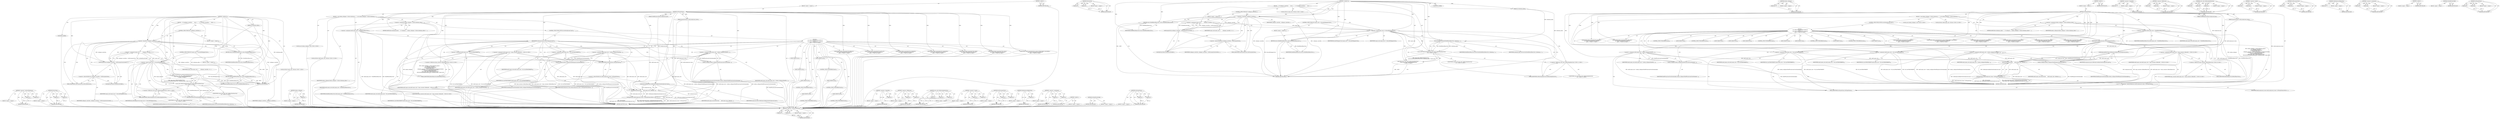 digraph "SetTargetValues" {
vulnerable_146 [label=<(METHOD,&lt;operator&gt;.indirectFieldAccess)>];
vulnerable_147 [label=<(PARAM,p1)>];
vulnerable_148 [label=<(PARAM,p2)>];
vulnerable_149 [label=<(BLOCK,&lt;empty&gt;,&lt;empty&gt;)>];
vulnerable_150 [label=<(METHOD_RETURN,ANY)>];
vulnerable_170 [label=<(METHOD,SkColorSetA)>];
vulnerable_171 [label=<(PARAM,p1)>];
vulnerable_172 [label=<(PARAM,p2)>];
vulnerable_173 [label=<(BLOCK,&lt;empty&gt;,&lt;empty&gt;)>];
vulnerable_174 [label=<(METHOD_RETURN,ANY)>];
vulnerable_3 [label=<(METHOD,&lt;lambda&gt;0)<SUB>4</SUB>>];
vulnerable_4 [label=<(PARAM,int darkening_alpha)<SUB>4</SUB>>];
vulnerable_5 [label=<(BLOCK,{
    if (!wallpaper_controller_)
      return ...,{
    if (!wallpaper_controller_)
      return ...)<SUB>4</SUB>>];
vulnerable_6 [label=<(CONTROL_STRUCTURE,IF,if (!wallpaper_controller_))<SUB>5</SUB>>];
vulnerable_7 [label=<(&lt;operator&gt;.logicalNot,!wallpaper_controller_)<SUB>5</SUB>>];
vulnerable_8 [label=<(IDENTIFIER,wallpaper_controller_,!wallpaper_controller_)<SUB>5</SUB>>];
vulnerable_9 [label=<(BLOCK,&lt;empty&gt;,&lt;empty&gt;)<SUB>6</SUB>>];
vulnerable_10 [label=<(RETURN,return kShelfDefaultBaseColor;,return kShelfDefaultBaseColor;)<SUB>6</SUB>>];
vulnerable_11 [label=<(IDENTIFIER,kShelfDefaultBaseColor,return kShelfDefaultBaseColor;)<SUB>6</SUB>>];
vulnerable_12 [label="<(LOCAL,SkColor target_color: SkColor)<SUB>7</SUB>>"];
vulnerable_13 [label=<(&lt;operator&gt;.assignment,target_color =
        wallpaper_controller_-&gt;G...)<SUB>7</SUB>>];
vulnerable_14 [label=<(IDENTIFIER,target_color,target_color =
        wallpaper_controller_-&gt;G...)<SUB>7</SUB>>];
vulnerable_15 [label=<(GetProminentColor,wallpaper_controller_-&gt;GetProminentColor(GetShe...)<SUB>8</SUB>>];
vulnerable_16 [label=<(&lt;operator&gt;.indirectFieldAccess,wallpaper_controller_-&gt;GetProminentColor)<SUB>8</SUB>>];
vulnerable_17 [label=<(IDENTIFIER,wallpaper_controller_,wallpaper_controller_-&gt;GetProminentColor(GetShe...)<SUB>8</SUB>>];
vulnerable_18 [label=<(FIELD_IDENTIFIER,GetProminentColor,GetProminentColor)<SUB>8</SUB>>];
vulnerable_19 [label=<(GetShelfColorProfile,GetShelfColorProfile())<SUB>8</SUB>>];
vulnerable_20 [label=<(CONTROL_STRUCTURE,IF,if (target_color == kInvalidWallpaperColor))<SUB>9</SUB>>];
vulnerable_21 [label=<(&lt;operator&gt;.equals,target_color == kInvalidWallpaperColor)<SUB>9</SUB>>];
vulnerable_22 [label=<(IDENTIFIER,target_color,target_color == kInvalidWallpaperColor)<SUB>9</SUB>>];
vulnerable_23 [label=<(IDENTIFIER,kInvalidWallpaperColor,target_color == kInvalidWallpaperColor)<SUB>9</SUB>>];
vulnerable_24 [label=<(BLOCK,&lt;empty&gt;,&lt;empty&gt;)<SUB>10</SUB>>];
vulnerable_25 [label=<(RETURN,return kShelfDefaultBaseColor;,return kShelfDefaultBaseColor;)<SUB>10</SUB>>];
vulnerable_26 [label=<(IDENTIFIER,kShelfDefaultBaseColor,return kShelfDefaultBaseColor;)<SUB>10</SUB>>];
vulnerable_27 [label="<(RETURN,return color_utils::GetResultingPaintColor(
   ...,return color_utils::GetResultingPaintColor(
   ...)<SUB>11</SUB>>"];
vulnerable_28 [label="<(color_utils.GetResultingPaintColor,color_utils::GetResultingPaintColor(
        Sk...)<SUB>11</SUB>>"];
vulnerable_29 [label="<(&lt;operator&gt;.fieldAccess,color_utils::GetResultingPaintColor)<SUB>11</SUB>>"];
vulnerable_30 [label="<(IDENTIFIER,color_utils,color_utils::GetResultingPaintColor(
        Sk...)<SUB>11</SUB>>"];
vulnerable_31 [label=<(FIELD_IDENTIFIER,GetResultingPaintColor,GetResultingPaintColor)<SUB>11</SUB>>];
vulnerable_32 [label=<(SkColorSetA,SkColorSetA(kShelfDefaultBaseColor, darkening_a...)<SUB>12</SUB>>];
vulnerable_33 [label=<(IDENTIFIER,kShelfDefaultBaseColor,SkColorSetA(kShelfDefaultBaseColor, darkening_a...)<SUB>12</SUB>>];
vulnerable_34 [label=<(IDENTIFIER,darkening_alpha,SkColorSetA(kShelfDefaultBaseColor, darkening_a...)<SUB>12</SUB>>];
vulnerable_35 [label="<(IDENTIFIER,target_color,color_utils::GetResultingPaintColor(
        Sk...)<SUB>12</SUB>>"];
vulnerable_36 [label=<(MODIFIER,LAMBDA)>];
vulnerable_37 [label=<(METHOD_RETURN,ANY)<SUB>4</SUB>>];
vulnerable_175 [label=<(METHOD,darken_wallpaper)>];
vulnerable_176 [label=<(PARAM,p1)>];
vulnerable_177 [label=<(BLOCK,&lt;empty&gt;,&lt;empty&gt;)>];
vulnerable_178 [label=<(METHOD_RETURN,ANY)>];
vulnerable_42 [label=<(METHOD,&lt;global&gt;)<SUB>1</SUB>>];
vulnerable_43 [label=<(BLOCK,&lt;empty&gt;,&lt;empty&gt;)<SUB>1</SUB>>];
vulnerable_44 [label=<(METHOD,GetTargetValues)<SUB>1</SUB>>];
vulnerable_45 [label=<(PARAM,ShelfBackgroundType background_type)<SUB>2</SUB>>];
vulnerable_46 [label=<(PARAM,AnimationValues* shelf_background_values)<SUB>3</SUB>>];
vulnerable_47 [label=<(BLOCK,{
  auto darken_wallpaper = [&amp;](int darkening_a...,{
  auto darken_wallpaper = [&amp;](int darkening_a...)<SUB>3</SUB>>];
vulnerable_48 [label="<(LOCAL,auto darken_wallpaper: auto)<SUB>4</SUB>>"];
vulnerable_49 [label=<(&lt;operator&gt;.assignment,darken_wallpaper = [&amp;](int darkening_alpha) {
 ...)<SUB>4</SUB>>];
vulnerable_50 [label=<(IDENTIFIER,darken_wallpaper,darken_wallpaper = [&amp;](int darkening_alpha) {
 ...)<SUB>4</SUB>>];
vulnerable_51 [label=<(METHOD_REF,[&amp;](int darkening_alpha) {
    if (!wallpaper_c...,darken_wallpaper = [&amp;](int darkening_alpha) {
 ...)<SUB>4</SUB>>];
vulnerable_52 [label="<(LOCAL,SkColor shelf_target_color: SkColor)<SUB>15</SUB>>"];
vulnerable_53 [label=<(&lt;operator&gt;.assignment,shelf_target_color = kShelfDefaultBaseColor)<SUB>15</SUB>>];
vulnerable_54 [label=<(IDENTIFIER,shelf_target_color,shelf_target_color = kShelfDefaultBaseColor)<SUB>15</SUB>>];
vulnerable_55 [label=<(IDENTIFIER,kShelfDefaultBaseColor,shelf_target_color = kShelfDefaultBaseColor)<SUB>15</SUB>>];
vulnerable_56 [label=<(CONTROL_STRUCTURE,SWITCH,switch(background_type))<SUB>16</SUB>>];
vulnerable_57 [label=<(IDENTIFIER,background_type,switch(background_type))<SUB>16</SUB>>];
vulnerable_58 [label="<(BLOCK,{
    case SHELF_BACKGROUND_DEFAULT:
    case S...,{
    case SHELF_BACKGROUND_DEFAULT:
    case S...)<SUB>16</SUB>>"];
vulnerable_59 [label=<(JUMP_TARGET,case)<SUB>17</SUB>>];
vulnerable_60 [label="<(IDENTIFIER,SHELF_BACKGROUND_DEFAULT,{
    case SHELF_BACKGROUND_DEFAULT:
    case S...)<SUB>17</SUB>>"];
vulnerable_61 [label=<(JUMP_TARGET,case)<SUB>18</SUB>>];
vulnerable_62 [label="<(IDENTIFIER,SHELF_BACKGROUND_APP_LIST,{
    case SHELF_BACKGROUND_DEFAULT:
    case S...)<SUB>18</SUB>>"];
vulnerable_63 [label=<(JUMP_TARGET,case)<SUB>19</SUB>>];
vulnerable_64 [label="<(IDENTIFIER,SHELF_BACKGROUND_OVERVIEW,{
    case SHELF_BACKGROUND_DEFAULT:
    case S...)<SUB>19</SUB>>"];
vulnerable_65 [label=<(&lt;operator&gt;.assignment,shelf_target_color = darken_wallpaper(kShelfTra...)<SUB>20</SUB>>];
vulnerable_66 [label=<(IDENTIFIER,shelf_target_color,shelf_target_color = darken_wallpaper(kShelfTra...)<SUB>20</SUB>>];
vulnerable_67 [label=<(darken_wallpaper,darken_wallpaper(kShelfTranslucentColorDarkenAl...)<SUB>20</SUB>>];
vulnerable_68 [label=<(IDENTIFIER,kShelfTranslucentColorDarkenAlpha,darken_wallpaper(kShelfTranslucentColorDarkenAl...)<SUB>20</SUB>>];
vulnerable_69 [label=<(CONTROL_STRUCTURE,BREAK,break;)<SUB>21</SUB>>];
vulnerable_70 [label=<(JUMP_TARGET,case)<SUB>22</SUB>>];
vulnerable_71 [label="<(IDENTIFIER,SHELF_BACKGROUND_MAXIMIZED,{
    case SHELF_BACKGROUND_DEFAULT:
    case S...)<SUB>22</SUB>>"];
vulnerable_72 [label=<(JUMP_TARGET,case)<SUB>23</SUB>>];
vulnerable_73 [label="<(IDENTIFIER,SHELF_BACKGROUND_SPLIT_VIEW,{
    case SHELF_BACKGROUND_DEFAULT:
    case S...)<SUB>23</SUB>>"];
vulnerable_74 [label=<(&lt;operator&gt;.assignment,shelf_target_color = darken_wallpaper(kShelfOpa...)<SUB>24</SUB>>];
vulnerable_75 [label=<(IDENTIFIER,shelf_target_color,shelf_target_color = darken_wallpaper(kShelfOpa...)<SUB>24</SUB>>];
vulnerable_76 [label=<(darken_wallpaper,darken_wallpaper(kShelfOpaqueColorDarkenAlpha))<SUB>24</SUB>>];
vulnerable_77 [label=<(IDENTIFIER,kShelfOpaqueColorDarkenAlpha,darken_wallpaper(kShelfOpaqueColorDarkenAlpha))<SUB>24</SUB>>];
vulnerable_78 [label=<(CONTROL_STRUCTURE,BREAK,break;)<SUB>25</SUB>>];
vulnerable_79 [label=<(JUMP_TARGET,case)<SUB>26</SUB>>];
vulnerable_80 [label="<(IDENTIFIER,SHELF_BACKGROUND_OOBE,{
    case SHELF_BACKGROUND_DEFAULT:
    case S...)<SUB>26</SUB>>"];
vulnerable_81 [label=<(&lt;operator&gt;.assignment,shelf_target_color = SK_ColorTRANSPARENT)<SUB>27</SUB>>];
vulnerable_82 [label=<(IDENTIFIER,shelf_target_color,shelf_target_color = SK_ColorTRANSPARENT)<SUB>27</SUB>>];
vulnerable_83 [label=<(IDENTIFIER,SK_ColorTRANSPARENT,shelf_target_color = SK_ColorTRANSPARENT)<SUB>27</SUB>>];
vulnerable_84 [label=<(CONTROL_STRUCTURE,BREAK,break;)<SUB>28</SUB>>];
vulnerable_85 [label=<(JUMP_TARGET,case)<SUB>29</SUB>>];
vulnerable_86 [label="<(IDENTIFIER,SHELF_BACKGROUND_LOGIN,{
    case SHELF_BACKGROUND_DEFAULT:
    case S...)<SUB>29</SUB>>"];
vulnerable_87 [label=<(&lt;operator&gt;.assignment,shelf_target_color = SK_ColorTRANSPARENT)<SUB>30</SUB>>];
vulnerable_88 [label=<(IDENTIFIER,shelf_target_color,shelf_target_color = SK_ColorTRANSPARENT)<SUB>30</SUB>>];
vulnerable_89 [label=<(IDENTIFIER,SK_ColorTRANSPARENT,shelf_target_color = SK_ColorTRANSPARENT)<SUB>30</SUB>>];
vulnerable_90 [label=<(CONTROL_STRUCTURE,BREAK,break;)<SUB>31</SUB>>];
vulnerable_91 [label=<(JUMP_TARGET,case)<SUB>32</SUB>>];
vulnerable_92 [label="<(IDENTIFIER,SHELF_BACKGROUND_LOGIN_NONBLURRED_WALLPAPER,{
    case SHELF_BACKGROUND_DEFAULT:
    case S...)<SUB>32</SUB>>"];
vulnerable_93 [label="<(&lt;operator&gt;.assignment,shelf_target_color = login_constants::kDefaultB...)<SUB>33</SUB>>"];
vulnerable_94 [label="<(IDENTIFIER,shelf_target_color,shelf_target_color = login_constants::kDefaultB...)<SUB>33</SUB>>"];
vulnerable_95 [label="<(&lt;operator&gt;.fieldAccess,login_constants::kDefaultBaseColor)<SUB>33</SUB>>"];
vulnerable_96 [label="<(IDENTIFIER,login_constants,shelf_target_color = login_constants::kDefaultB...)<SUB>33</SUB>>"];
vulnerable_97 [label=<(FIELD_IDENTIFIER,kDefaultBaseColor,kDefaultBaseColor)<SUB>33</SUB>>];
vulnerable_98 [label=<(CONTROL_STRUCTURE,BREAK,break;)<SUB>34</SUB>>];
vulnerable_99 [label=<(SetTargetValues,shelf_background_values-&gt;SetTargetValues(SkColo...)<SUB>37</SUB>>];
vulnerable_100 [label=<(&lt;operator&gt;.indirectFieldAccess,shelf_background_values-&gt;SetTargetValues)<SUB>37</SUB>>];
vulnerable_101 [label=<(IDENTIFIER,shelf_background_values,shelf_background_values-&gt;SetTargetValues(SkColo...)<SUB>37</SUB>>];
vulnerable_102 [label=<(FIELD_IDENTIFIER,SetTargetValues,SetTargetValues)<SUB>37</SUB>>];
vulnerable_103 [label=<(SkColorSetA,SkColorSetA(
      shelf_target_color, GetBackg...)<SUB>37</SUB>>];
vulnerable_104 [label=<(IDENTIFIER,shelf_target_color,SkColorSetA(
      shelf_target_color, GetBackg...)<SUB>38</SUB>>];
vulnerable_105 [label=<(GetBackgroundAlphaValue,GetBackgroundAlphaValue(background_type))<SUB>38</SUB>>];
vulnerable_106 [label=<(IDENTIFIER,background_type,GetBackgroundAlphaValue(background_type))<SUB>38</SUB>>];
vulnerable_107 [label=<(METHOD_RETURN,void)<SUB>1</SUB>>];
vulnerable_109 [label=<(METHOD_RETURN,ANY)<SUB>1</SUB>>];
vulnerable_132 [label=<(METHOD,&lt;operator&gt;.logicalNot)>];
vulnerable_133 [label=<(PARAM,p1)>];
vulnerable_134 [label=<(BLOCK,&lt;empty&gt;,&lt;empty&gt;)>];
vulnerable_135 [label=<(METHOD_RETURN,ANY)>];
vulnerable_165 [label=<(METHOD,&lt;operator&gt;.fieldAccess)>];
vulnerable_166 [label=<(PARAM,p1)>];
vulnerable_167 [label=<(PARAM,p2)>];
vulnerable_168 [label=<(BLOCK,&lt;empty&gt;,&lt;empty&gt;)>];
vulnerable_169 [label=<(METHOD_RETURN,ANY)>];
vulnerable_159 [label=<(METHOD,color_utils.GetResultingPaintColor)>];
vulnerable_160 [label=<(PARAM,p1)>];
vulnerable_161 [label=<(PARAM,p2)>];
vulnerable_162 [label=<(PARAM,p3)>];
vulnerable_163 [label=<(BLOCK,&lt;empty&gt;,&lt;empty&gt;)>];
vulnerable_164 [label=<(METHOD_RETURN,ANY)>];
vulnerable_154 [label=<(METHOD,&lt;operator&gt;.equals)>];
vulnerable_155 [label=<(PARAM,p1)>];
vulnerable_156 [label=<(PARAM,p2)>];
vulnerable_157 [label=<(BLOCK,&lt;empty&gt;,&lt;empty&gt;)>];
vulnerable_158 [label=<(METHOD_RETURN,ANY)>];
vulnerable_141 [label=<(METHOD,GetProminentColor)>];
vulnerable_142 [label=<(PARAM,p1)>];
vulnerable_143 [label=<(PARAM,p2)>];
vulnerable_144 [label=<(BLOCK,&lt;empty&gt;,&lt;empty&gt;)>];
vulnerable_145 [label=<(METHOD_RETURN,ANY)>];
vulnerable_184 [label=<(METHOD,GetBackgroundAlphaValue)>];
vulnerable_185 [label=<(PARAM,p1)>];
vulnerable_186 [label=<(BLOCK,&lt;empty&gt;,&lt;empty&gt;)>];
vulnerable_187 [label=<(METHOD_RETURN,ANY)>];
vulnerable_136 [label=<(METHOD,&lt;operator&gt;.assignment)>];
vulnerable_137 [label=<(PARAM,p1)>];
vulnerable_138 [label=<(PARAM,p2)>];
vulnerable_139 [label=<(BLOCK,&lt;empty&gt;,&lt;empty&gt;)>];
vulnerable_140 [label=<(METHOD_RETURN,ANY)>];
vulnerable_126 [label=<(METHOD,&lt;global&gt;)<SUB>1</SUB>>];
vulnerable_127 [label=<(BLOCK,&lt;empty&gt;,&lt;empty&gt;)>];
vulnerable_128 [label=<(METHOD_RETURN,ANY)>];
vulnerable_151 [label=<(METHOD,GetShelfColorProfile)>];
vulnerable_152 [label=<(BLOCK,&lt;empty&gt;,&lt;empty&gt;)>];
vulnerable_153 [label=<(METHOD_RETURN,ANY)>];
vulnerable_179 [label=<(METHOD,SetTargetValues)>];
vulnerable_180 [label=<(PARAM,p1)>];
vulnerable_181 [label=<(PARAM,p2)>];
vulnerable_182 [label=<(BLOCK,&lt;empty&gt;,&lt;empty&gt;)>];
vulnerable_183 [label=<(METHOD_RETURN,ANY)>];
fixed_144 [label=<(METHOD,&lt;operator&gt;.indirectFieldAccess)>];
fixed_145 [label=<(PARAM,p1)>];
fixed_146 [label=<(PARAM,p2)>];
fixed_147 [label=<(BLOCK,&lt;empty&gt;,&lt;empty&gt;)>];
fixed_148 [label=<(METHOD_RETURN,ANY)>];
fixed_168 [label=<(METHOD,SkColorSetA)>];
fixed_169 [label=<(PARAM,p1)>];
fixed_170 [label=<(PARAM,p2)>];
fixed_171 [label=<(BLOCK,&lt;empty&gt;,&lt;empty&gt;)>];
fixed_172 [label=<(METHOD_RETURN,ANY)>];
fixed_3 [label=<(METHOD,&lt;lambda&gt;0)<SUB>4</SUB>>];
fixed_4 [label=<(PARAM,int darkening_alpha)<SUB>4</SUB>>];
fixed_5 [label=<(BLOCK,{
    if (!wallpaper_controller_)
      return ...,{
    if (!wallpaper_controller_)
      return ...)<SUB>4</SUB>>];
fixed_6 [label=<(CONTROL_STRUCTURE,IF,if (!wallpaper_controller_))<SUB>5</SUB>>];
fixed_7 [label=<(&lt;operator&gt;.logicalNot,!wallpaper_controller_)<SUB>5</SUB>>];
fixed_8 [label=<(IDENTIFIER,wallpaper_controller_,!wallpaper_controller_)<SUB>5</SUB>>];
fixed_9 [label=<(BLOCK,&lt;empty&gt;,&lt;empty&gt;)<SUB>6</SUB>>];
fixed_10 [label=<(RETURN,return kShelfDefaultBaseColor;,return kShelfDefaultBaseColor;)<SUB>6</SUB>>];
fixed_11 [label=<(IDENTIFIER,kShelfDefaultBaseColor,return kShelfDefaultBaseColor;)<SUB>6</SUB>>];
fixed_12 [label="<(LOCAL,SkColor target_color: SkColor)<SUB>7</SUB>>"];
fixed_13 [label=<(&lt;operator&gt;.assignment,target_color =
        wallpaper_controller_-&gt;G...)<SUB>7</SUB>>];
fixed_14 [label=<(IDENTIFIER,target_color,target_color =
        wallpaper_controller_-&gt;G...)<SUB>7</SUB>>];
fixed_15 [label=<(GetProminentColor,wallpaper_controller_-&gt;GetProminentColor(GetShe...)<SUB>8</SUB>>];
fixed_16 [label=<(&lt;operator&gt;.indirectFieldAccess,wallpaper_controller_-&gt;GetProminentColor)<SUB>8</SUB>>];
fixed_17 [label=<(IDENTIFIER,wallpaper_controller_,wallpaper_controller_-&gt;GetProminentColor(GetShe...)<SUB>8</SUB>>];
fixed_18 [label=<(FIELD_IDENTIFIER,GetProminentColor,GetProminentColor)<SUB>8</SUB>>];
fixed_19 [label=<(GetShelfColorProfile,GetShelfColorProfile())<SUB>8</SUB>>];
fixed_20 [label=<(CONTROL_STRUCTURE,IF,if (target_color == kInvalidWallpaperColor))<SUB>9</SUB>>];
fixed_21 [label=<(&lt;operator&gt;.equals,target_color == kInvalidWallpaperColor)<SUB>9</SUB>>];
fixed_22 [label=<(IDENTIFIER,target_color,target_color == kInvalidWallpaperColor)<SUB>9</SUB>>];
fixed_23 [label=<(IDENTIFIER,kInvalidWallpaperColor,target_color == kInvalidWallpaperColor)<SUB>9</SUB>>];
fixed_24 [label=<(BLOCK,&lt;empty&gt;,&lt;empty&gt;)<SUB>10</SUB>>];
fixed_25 [label=<(RETURN,return kShelfDefaultBaseColor;,return kShelfDefaultBaseColor;)<SUB>10</SUB>>];
fixed_26 [label=<(IDENTIFIER,kShelfDefaultBaseColor,return kShelfDefaultBaseColor;)<SUB>10</SUB>>];
fixed_27 [label="<(RETURN,return color_utils::GetResultingPaintColor(
   ...,return color_utils::GetResultingPaintColor(
   ...)<SUB>11</SUB>>"];
fixed_28 [label="<(color_utils.GetResultingPaintColor,color_utils::GetResultingPaintColor(
        Sk...)<SUB>11</SUB>>"];
fixed_29 [label="<(&lt;operator&gt;.fieldAccess,color_utils::GetResultingPaintColor)<SUB>11</SUB>>"];
fixed_30 [label="<(IDENTIFIER,color_utils,color_utils::GetResultingPaintColor(
        Sk...)<SUB>11</SUB>>"];
fixed_31 [label=<(FIELD_IDENTIFIER,GetResultingPaintColor,GetResultingPaintColor)<SUB>11</SUB>>];
fixed_32 [label=<(SkColorSetA,SkColorSetA(kShelfDefaultBaseColor, darkening_a...)<SUB>12</SUB>>];
fixed_33 [label=<(IDENTIFIER,kShelfDefaultBaseColor,SkColorSetA(kShelfDefaultBaseColor, darkening_a...)<SUB>12</SUB>>];
fixed_34 [label=<(IDENTIFIER,darkening_alpha,SkColorSetA(kShelfDefaultBaseColor, darkening_a...)<SUB>12</SUB>>];
fixed_35 [label="<(IDENTIFIER,target_color,color_utils::GetResultingPaintColor(
        Sk...)<SUB>12</SUB>>"];
fixed_36 [label=<(MODIFIER,LAMBDA)>];
fixed_37 [label=<(METHOD_RETURN,ANY)<SUB>4</SUB>>];
fixed_173 [label=<(METHOD,darken_wallpaper)>];
fixed_174 [label=<(PARAM,p1)>];
fixed_175 [label=<(BLOCK,&lt;empty&gt;,&lt;empty&gt;)>];
fixed_176 [label=<(METHOD_RETURN,ANY)>];
fixed_42 [label=<(METHOD,&lt;global&gt;)<SUB>1</SUB>>];
fixed_43 [label=<(BLOCK,&lt;empty&gt;,&lt;empty&gt;)<SUB>1</SUB>>];
fixed_44 [label=<(METHOD,GetTargetValues)<SUB>1</SUB>>];
fixed_45 [label=<(PARAM,ShelfBackgroundType background_type)<SUB>2</SUB>>];
fixed_46 [label=<(PARAM,AnimationValues* shelf_background_values)<SUB>3</SUB>>];
fixed_47 [label=<(BLOCK,{
  auto darken_wallpaper = [&amp;](int darkening_a...,{
  auto darken_wallpaper = [&amp;](int darkening_a...)<SUB>3</SUB>>];
fixed_48 [label="<(LOCAL,auto darken_wallpaper: auto)<SUB>4</SUB>>"];
fixed_49 [label=<(&lt;operator&gt;.assignment,darken_wallpaper = [&amp;](int darkening_alpha) {
 ...)<SUB>4</SUB>>];
fixed_50 [label=<(IDENTIFIER,darken_wallpaper,darken_wallpaper = [&amp;](int darkening_alpha) {
 ...)<SUB>4</SUB>>];
fixed_51 [label=<(METHOD_REF,[&amp;](int darkening_alpha) {
    if (!wallpaper_c...,darken_wallpaper = [&amp;](int darkening_alpha) {
 ...)<SUB>4</SUB>>];
fixed_52 [label="<(LOCAL,SkColor shelf_target_color: SkColor)<SUB>15</SUB>>"];
fixed_53 [label=<(&lt;operator&gt;.assignment,shelf_target_color = kShelfDefaultBaseColor)<SUB>15</SUB>>];
fixed_54 [label=<(IDENTIFIER,shelf_target_color,shelf_target_color = kShelfDefaultBaseColor)<SUB>15</SUB>>];
fixed_55 [label=<(IDENTIFIER,kShelfDefaultBaseColor,shelf_target_color = kShelfDefaultBaseColor)<SUB>15</SUB>>];
fixed_56 [label=<(CONTROL_STRUCTURE,SWITCH,switch(background_type))<SUB>16</SUB>>];
fixed_57 [label=<(IDENTIFIER,background_type,switch(background_type))<SUB>16</SUB>>];
fixed_58 [label="<(BLOCK,{
    case SHELF_BACKGROUND_DEFAULT:
    case S...,{
    case SHELF_BACKGROUND_DEFAULT:
    case S...)<SUB>16</SUB>>"];
fixed_59 [label=<(JUMP_TARGET,case)<SUB>17</SUB>>];
fixed_60 [label="<(IDENTIFIER,SHELF_BACKGROUND_DEFAULT,{
    case SHELF_BACKGROUND_DEFAULT:
    case S...)<SUB>17</SUB>>"];
fixed_61 [label=<(JUMP_TARGET,case)<SUB>18</SUB>>];
fixed_62 [label="<(IDENTIFIER,SHELF_BACKGROUND_APP_LIST,{
    case SHELF_BACKGROUND_DEFAULT:
    case S...)<SUB>18</SUB>>"];
fixed_63 [label=<(JUMP_TARGET,case)<SUB>19</SUB>>];
fixed_64 [label="<(IDENTIFIER,SHELF_BACKGROUND_OVERVIEW,{
    case SHELF_BACKGROUND_DEFAULT:
    case S...)<SUB>19</SUB>>"];
fixed_65 [label=<(&lt;operator&gt;.assignment,shelf_target_color = darken_wallpaper(kShelfTra...)<SUB>20</SUB>>];
fixed_66 [label=<(IDENTIFIER,shelf_target_color,shelf_target_color = darken_wallpaper(kShelfTra...)<SUB>20</SUB>>];
fixed_67 [label=<(darken_wallpaper,darken_wallpaper(kShelfTranslucentColorDarkenAl...)<SUB>20</SUB>>];
fixed_68 [label=<(IDENTIFIER,kShelfTranslucentColorDarkenAlpha,darken_wallpaper(kShelfTranslucentColorDarkenAl...)<SUB>20</SUB>>];
fixed_69 [label=<(CONTROL_STRUCTURE,BREAK,break;)<SUB>21</SUB>>];
fixed_70 [label=<(JUMP_TARGET,case)<SUB>22</SUB>>];
fixed_71 [label="<(IDENTIFIER,SHELF_BACKGROUND_MAXIMIZED,{
    case SHELF_BACKGROUND_DEFAULT:
    case S...)<SUB>22</SUB>>"];
fixed_72 [label=<(&lt;operator&gt;.assignment,shelf_target_color = darken_wallpaper(kShelfOpa...)<SUB>23</SUB>>];
fixed_73 [label=<(IDENTIFIER,shelf_target_color,shelf_target_color = darken_wallpaper(kShelfOpa...)<SUB>23</SUB>>];
fixed_74 [label=<(darken_wallpaper,darken_wallpaper(kShelfOpaqueColorDarkenAlpha))<SUB>23</SUB>>];
fixed_75 [label=<(IDENTIFIER,kShelfOpaqueColorDarkenAlpha,darken_wallpaper(kShelfOpaqueColorDarkenAlpha))<SUB>23</SUB>>];
fixed_76 [label=<(CONTROL_STRUCTURE,BREAK,break;)<SUB>24</SUB>>];
fixed_77 [label=<(JUMP_TARGET,case)<SUB>25</SUB>>];
fixed_78 [label="<(IDENTIFIER,SHELF_BACKGROUND_OOBE,{
    case SHELF_BACKGROUND_DEFAULT:
    case S...)<SUB>25</SUB>>"];
fixed_79 [label=<(&lt;operator&gt;.assignment,shelf_target_color = SK_ColorTRANSPARENT)<SUB>26</SUB>>];
fixed_80 [label=<(IDENTIFIER,shelf_target_color,shelf_target_color = SK_ColorTRANSPARENT)<SUB>26</SUB>>];
fixed_81 [label=<(IDENTIFIER,SK_ColorTRANSPARENT,shelf_target_color = SK_ColorTRANSPARENT)<SUB>26</SUB>>];
fixed_82 [label=<(CONTROL_STRUCTURE,BREAK,break;)<SUB>27</SUB>>];
fixed_83 [label=<(JUMP_TARGET,case)<SUB>28</SUB>>];
fixed_84 [label="<(IDENTIFIER,SHELF_BACKGROUND_LOGIN,{
    case SHELF_BACKGROUND_DEFAULT:
    case S...)<SUB>28</SUB>>"];
fixed_85 [label=<(&lt;operator&gt;.assignment,shelf_target_color = SK_ColorTRANSPARENT)<SUB>29</SUB>>];
fixed_86 [label=<(IDENTIFIER,shelf_target_color,shelf_target_color = SK_ColorTRANSPARENT)<SUB>29</SUB>>];
fixed_87 [label=<(IDENTIFIER,SK_ColorTRANSPARENT,shelf_target_color = SK_ColorTRANSPARENT)<SUB>29</SUB>>];
fixed_88 [label=<(CONTROL_STRUCTURE,BREAK,break;)<SUB>30</SUB>>];
fixed_89 [label=<(JUMP_TARGET,case)<SUB>31</SUB>>];
fixed_90 [label="<(IDENTIFIER,SHELF_BACKGROUND_LOGIN_NONBLURRED_WALLPAPER,{
    case SHELF_BACKGROUND_DEFAULT:
    case S...)<SUB>31</SUB>>"];
fixed_91 [label="<(&lt;operator&gt;.assignment,shelf_target_color = login_constants::kDefaultB...)<SUB>32</SUB>>"];
fixed_92 [label="<(IDENTIFIER,shelf_target_color,shelf_target_color = login_constants::kDefaultB...)<SUB>32</SUB>>"];
fixed_93 [label="<(&lt;operator&gt;.fieldAccess,login_constants::kDefaultBaseColor)<SUB>32</SUB>>"];
fixed_94 [label="<(IDENTIFIER,login_constants,shelf_target_color = login_constants::kDefaultB...)<SUB>32</SUB>>"];
fixed_95 [label=<(FIELD_IDENTIFIER,kDefaultBaseColor,kDefaultBaseColor)<SUB>32</SUB>>];
fixed_96 [label=<(CONTROL_STRUCTURE,BREAK,break;)<SUB>33</SUB>>];
fixed_97 [label=<(SetTargetValues,shelf_background_values-&gt;SetTargetValues(SkColo...)<SUB>36</SUB>>];
fixed_98 [label=<(&lt;operator&gt;.indirectFieldAccess,shelf_background_values-&gt;SetTargetValues)<SUB>36</SUB>>];
fixed_99 [label=<(IDENTIFIER,shelf_background_values,shelf_background_values-&gt;SetTargetValues(SkColo...)<SUB>36</SUB>>];
fixed_100 [label=<(FIELD_IDENTIFIER,SetTargetValues,SetTargetValues)<SUB>36</SUB>>];
fixed_101 [label=<(SkColorSetA,SkColorSetA(
      shelf_target_color, GetBackg...)<SUB>36</SUB>>];
fixed_102 [label=<(IDENTIFIER,shelf_target_color,SkColorSetA(
      shelf_target_color, GetBackg...)<SUB>37</SUB>>];
fixed_103 [label=<(GetBackgroundAlphaValue,GetBackgroundAlphaValue(background_type))<SUB>37</SUB>>];
fixed_104 [label=<(IDENTIFIER,background_type,GetBackgroundAlphaValue(background_type))<SUB>37</SUB>>];
fixed_105 [label=<(METHOD_RETURN,void)<SUB>1</SUB>>];
fixed_107 [label=<(METHOD_RETURN,ANY)<SUB>1</SUB>>];
fixed_130 [label=<(METHOD,&lt;operator&gt;.logicalNot)>];
fixed_131 [label=<(PARAM,p1)>];
fixed_132 [label=<(BLOCK,&lt;empty&gt;,&lt;empty&gt;)>];
fixed_133 [label=<(METHOD_RETURN,ANY)>];
fixed_163 [label=<(METHOD,&lt;operator&gt;.fieldAccess)>];
fixed_164 [label=<(PARAM,p1)>];
fixed_165 [label=<(PARAM,p2)>];
fixed_166 [label=<(BLOCK,&lt;empty&gt;,&lt;empty&gt;)>];
fixed_167 [label=<(METHOD_RETURN,ANY)>];
fixed_157 [label=<(METHOD,color_utils.GetResultingPaintColor)>];
fixed_158 [label=<(PARAM,p1)>];
fixed_159 [label=<(PARAM,p2)>];
fixed_160 [label=<(PARAM,p3)>];
fixed_161 [label=<(BLOCK,&lt;empty&gt;,&lt;empty&gt;)>];
fixed_162 [label=<(METHOD_RETURN,ANY)>];
fixed_152 [label=<(METHOD,&lt;operator&gt;.equals)>];
fixed_153 [label=<(PARAM,p1)>];
fixed_154 [label=<(PARAM,p2)>];
fixed_155 [label=<(BLOCK,&lt;empty&gt;,&lt;empty&gt;)>];
fixed_156 [label=<(METHOD_RETURN,ANY)>];
fixed_139 [label=<(METHOD,GetProminentColor)>];
fixed_140 [label=<(PARAM,p1)>];
fixed_141 [label=<(PARAM,p2)>];
fixed_142 [label=<(BLOCK,&lt;empty&gt;,&lt;empty&gt;)>];
fixed_143 [label=<(METHOD_RETURN,ANY)>];
fixed_182 [label=<(METHOD,GetBackgroundAlphaValue)>];
fixed_183 [label=<(PARAM,p1)>];
fixed_184 [label=<(BLOCK,&lt;empty&gt;,&lt;empty&gt;)>];
fixed_185 [label=<(METHOD_RETURN,ANY)>];
fixed_134 [label=<(METHOD,&lt;operator&gt;.assignment)>];
fixed_135 [label=<(PARAM,p1)>];
fixed_136 [label=<(PARAM,p2)>];
fixed_137 [label=<(BLOCK,&lt;empty&gt;,&lt;empty&gt;)>];
fixed_138 [label=<(METHOD_RETURN,ANY)>];
fixed_124 [label=<(METHOD,&lt;global&gt;)<SUB>1</SUB>>];
fixed_125 [label=<(BLOCK,&lt;empty&gt;,&lt;empty&gt;)>];
fixed_126 [label=<(METHOD_RETURN,ANY)>];
fixed_149 [label=<(METHOD,GetShelfColorProfile)>];
fixed_150 [label=<(BLOCK,&lt;empty&gt;,&lt;empty&gt;)>];
fixed_151 [label=<(METHOD_RETURN,ANY)>];
fixed_177 [label=<(METHOD,SetTargetValues)>];
fixed_178 [label=<(PARAM,p1)>];
fixed_179 [label=<(PARAM,p2)>];
fixed_180 [label=<(BLOCK,&lt;empty&gt;,&lt;empty&gt;)>];
fixed_181 [label=<(METHOD_RETURN,ANY)>];
vulnerable_146 -> vulnerable_147  [key=0, label="AST: "];
vulnerable_146 -> vulnerable_147  [key=1, label="DDG: "];
vulnerable_146 -> vulnerable_149  [key=0, label="AST: "];
vulnerable_146 -> vulnerable_148  [key=0, label="AST: "];
vulnerable_146 -> vulnerable_148  [key=1, label="DDG: "];
vulnerable_146 -> vulnerable_150  [key=0, label="AST: "];
vulnerable_146 -> vulnerable_150  [key=1, label="CFG: "];
vulnerable_147 -> vulnerable_150  [key=0, label="DDG: p1"];
vulnerable_148 -> vulnerable_150  [key=0, label="DDG: p2"];
vulnerable_170 -> vulnerable_171  [key=0, label="AST: "];
vulnerable_170 -> vulnerable_171  [key=1, label="DDG: "];
vulnerable_170 -> vulnerable_173  [key=0, label="AST: "];
vulnerable_170 -> vulnerable_172  [key=0, label="AST: "];
vulnerable_170 -> vulnerable_172  [key=1, label="DDG: "];
vulnerable_170 -> vulnerable_174  [key=0, label="AST: "];
vulnerable_170 -> vulnerable_174  [key=1, label="CFG: "];
vulnerable_171 -> vulnerable_174  [key=0, label="DDG: p1"];
vulnerable_172 -> vulnerable_174  [key=0, label="DDG: p2"];
vulnerable_3 -> vulnerable_4  [key=0, label="AST: "];
vulnerable_3 -> vulnerable_4  [key=1, label="DDG: "];
vulnerable_3 -> vulnerable_5  [key=0, label="AST: "];
vulnerable_3 -> vulnerable_36  [key=0, label="AST: "];
vulnerable_3 -> vulnerable_37  [key=0, label="AST: "];
vulnerable_3 -> vulnerable_7  [key=0, label="CFG: "];
vulnerable_3 -> vulnerable_7  [key=1, label="DDG: "];
vulnerable_3 -> vulnerable_10  [key=0, label="DDG: "];
vulnerable_3 -> vulnerable_15  [key=0, label="DDG: "];
vulnerable_3 -> vulnerable_21  [key=0, label="DDG: "];
vulnerable_3 -> vulnerable_25  [key=0, label="DDG: "];
vulnerable_3 -> vulnerable_28  [key=0, label="DDG: "];
vulnerable_3 -> vulnerable_11  [key=0, label="DDG: "];
vulnerable_3 -> vulnerable_26  [key=0, label="DDG: "];
vulnerable_3 -> vulnerable_32  [key=0, label="DDG: "];
vulnerable_4 -> vulnerable_37  [key=0, label="DDG: darkening_alpha"];
vulnerable_4 -> vulnerable_32  [key=0, label="DDG: darkening_alpha"];
vulnerable_5 -> vulnerable_6  [key=0, label="AST: "];
vulnerable_5 -> vulnerable_12  [key=0, label="AST: "];
vulnerable_5 -> vulnerable_13  [key=0, label="AST: "];
vulnerable_5 -> vulnerable_20  [key=0, label="AST: "];
vulnerable_5 -> vulnerable_27  [key=0, label="AST: "];
vulnerable_6 -> vulnerable_7  [key=0, label="AST: "];
vulnerable_6 -> vulnerable_9  [key=0, label="AST: "];
vulnerable_7 -> vulnerable_8  [key=0, label="AST: "];
vulnerable_7 -> vulnerable_10  [key=0, label="CFG: "];
vulnerable_7 -> vulnerable_10  [key=1, label="CDG: "];
vulnerable_7 -> vulnerable_18  [key=0, label="CFG: "];
vulnerable_7 -> vulnerable_18  [key=1, label="CDG: "];
vulnerable_7 -> vulnerable_37  [key=0, label="DDG: wallpaper_controller_"];
vulnerable_7 -> vulnerable_37  [key=1, label="DDG: !wallpaper_controller_"];
vulnerable_7 -> vulnerable_15  [key=0, label="DDG: wallpaper_controller_"];
vulnerable_7 -> vulnerable_15  [key=1, label="CDG: "];
vulnerable_7 -> vulnerable_16  [key=0, label="CDG: "];
vulnerable_7 -> vulnerable_13  [key=0, label="CDG: "];
vulnerable_7 -> vulnerable_21  [key=0, label="CDG: "];
vulnerable_7 -> vulnerable_19  [key=0, label="CDG: "];
vulnerable_9 -> vulnerable_10  [key=0, label="AST: "];
vulnerable_10 -> vulnerable_11  [key=0, label="AST: "];
vulnerable_10 -> vulnerable_37  [key=0, label="CFG: "];
vulnerable_10 -> vulnerable_37  [key=1, label="DDG: &lt;RET&gt;"];
vulnerable_11 -> vulnerable_10  [key=0, label="DDG: kShelfDefaultBaseColor"];
vulnerable_13 -> vulnerable_14  [key=0, label="AST: "];
vulnerable_13 -> vulnerable_15  [key=0, label="AST: "];
vulnerable_13 -> vulnerable_21  [key=0, label="CFG: "];
vulnerable_13 -> vulnerable_21  [key=1, label="DDG: target_color"];
vulnerable_15 -> vulnerable_16  [key=0, label="AST: "];
vulnerable_15 -> vulnerable_19  [key=0, label="AST: "];
vulnerable_15 -> vulnerable_13  [key=0, label="CFG: "];
vulnerable_15 -> vulnerable_13  [key=1, label="DDG: wallpaper_controller_-&gt;GetProminentColor"];
vulnerable_15 -> vulnerable_13  [key=2, label="DDG: GetShelfColorProfile()"];
vulnerable_16 -> vulnerable_17  [key=0, label="AST: "];
vulnerable_16 -> vulnerable_18  [key=0, label="AST: "];
vulnerable_16 -> vulnerable_19  [key=0, label="CFG: "];
vulnerable_18 -> vulnerable_16  [key=0, label="CFG: "];
vulnerable_19 -> vulnerable_15  [key=0, label="CFG: "];
vulnerable_20 -> vulnerable_21  [key=0, label="AST: "];
vulnerable_20 -> vulnerable_24  [key=0, label="AST: "];
vulnerable_21 -> vulnerable_22  [key=0, label="AST: "];
vulnerable_21 -> vulnerable_23  [key=0, label="AST: "];
vulnerable_21 -> vulnerable_25  [key=0, label="CFG: "];
vulnerable_21 -> vulnerable_25  [key=1, label="CDG: "];
vulnerable_21 -> vulnerable_31  [key=0, label="CFG: "];
vulnerable_21 -> vulnerable_31  [key=1, label="CDG: "];
vulnerable_21 -> vulnerable_37  [key=0, label="DDG: kInvalidWallpaperColor"];
vulnerable_21 -> vulnerable_28  [key=0, label="DDG: target_color"];
vulnerable_21 -> vulnerable_28  [key=1, label="CDG: "];
vulnerable_21 -> vulnerable_29  [key=0, label="CDG: "];
vulnerable_21 -> vulnerable_32  [key=0, label="CDG: "];
vulnerable_21 -> vulnerable_27  [key=0, label="CDG: "];
vulnerable_24 -> vulnerable_25  [key=0, label="AST: "];
vulnerable_25 -> vulnerable_26  [key=0, label="AST: "];
vulnerable_25 -> vulnerable_37  [key=0, label="CFG: "];
vulnerable_25 -> vulnerable_37  [key=1, label="DDG: &lt;RET&gt;"];
vulnerable_26 -> vulnerable_25  [key=0, label="DDG: kShelfDefaultBaseColor"];
vulnerable_27 -> vulnerable_28  [key=0, label="AST: "];
vulnerable_27 -> vulnerable_37  [key=0, label="CFG: "];
vulnerable_27 -> vulnerable_37  [key=1, label="DDG: &lt;RET&gt;"];
vulnerable_28 -> vulnerable_29  [key=0, label="AST: "];
vulnerable_28 -> vulnerable_32  [key=0, label="AST: "];
vulnerable_28 -> vulnerable_35  [key=0, label="AST: "];
vulnerable_28 -> vulnerable_27  [key=0, label="CFG: "];
vulnerable_28 -> vulnerable_27  [key=1, label="DDG: color_utils::GetResultingPaintColor(
        SkColorSetA(kShelfDefaultBaseColor, darkening_alpha), target_color)"];
vulnerable_29 -> vulnerable_30  [key=0, label="AST: "];
vulnerable_29 -> vulnerable_31  [key=0, label="AST: "];
vulnerable_29 -> vulnerable_32  [key=0, label="CFG: "];
vulnerable_31 -> vulnerable_29  [key=0, label="CFG: "];
vulnerable_32 -> vulnerable_33  [key=0, label="AST: "];
vulnerable_32 -> vulnerable_34  [key=0, label="AST: "];
vulnerable_32 -> vulnerable_28  [key=0, label="CFG: "];
vulnerable_32 -> vulnerable_28  [key=1, label="DDG: kShelfDefaultBaseColor"];
vulnerable_32 -> vulnerable_28  [key=2, label="DDG: darkening_alpha"];
vulnerable_175 -> vulnerable_176  [key=0, label="AST: "];
vulnerable_175 -> vulnerable_176  [key=1, label="DDG: "];
vulnerable_175 -> vulnerable_177  [key=0, label="AST: "];
vulnerable_175 -> vulnerable_178  [key=0, label="AST: "];
vulnerable_175 -> vulnerable_178  [key=1, label="CFG: "];
vulnerable_176 -> vulnerable_178  [key=0, label="DDG: p1"];
vulnerable_42 -> vulnerable_43  [key=0, label="AST: "];
vulnerable_42 -> vulnerable_109  [key=0, label="AST: "];
vulnerable_42 -> vulnerable_109  [key=1, label="CFG: "];
vulnerable_43 -> vulnerable_44  [key=0, label="AST: "];
vulnerable_44 -> vulnerable_45  [key=0, label="AST: "];
vulnerable_44 -> vulnerable_45  [key=1, label="DDG: "];
vulnerable_44 -> vulnerable_46  [key=0, label="AST: "];
vulnerable_44 -> vulnerable_46  [key=1, label="DDG: "];
vulnerable_44 -> vulnerable_47  [key=0, label="AST: "];
vulnerable_44 -> vulnerable_107  [key=0, label="AST: "];
vulnerable_44 -> vulnerable_51  [key=0, label="CFG: "];
vulnerable_44 -> vulnerable_49  [key=0, label="DDG: "];
vulnerable_44 -> vulnerable_53  [key=0, label="DDG: "];
vulnerable_44 -> vulnerable_57  [key=0, label="DDG: "];
vulnerable_44 -> vulnerable_60  [key=0, label="DDG: "];
vulnerable_44 -> vulnerable_62  [key=0, label="DDG: "];
vulnerable_44 -> vulnerable_64  [key=0, label="DDG: "];
vulnerable_44 -> vulnerable_71  [key=0, label="DDG: "];
vulnerable_44 -> vulnerable_73  [key=0, label="DDG: "];
vulnerable_44 -> vulnerable_80  [key=0, label="DDG: "];
vulnerable_44 -> vulnerable_81  [key=0, label="DDG: "];
vulnerable_44 -> vulnerable_86  [key=0, label="DDG: "];
vulnerable_44 -> vulnerable_87  [key=0, label="DDG: "];
vulnerable_44 -> vulnerable_92  [key=0, label="DDG: "];
vulnerable_44 -> vulnerable_103  [key=0, label="DDG: "];
vulnerable_44 -> vulnerable_105  [key=0, label="DDG: "];
vulnerable_44 -> vulnerable_67  [key=0, label="DDG: "];
vulnerable_44 -> vulnerable_76  [key=0, label="DDG: "];
vulnerable_45 -> vulnerable_105  [key=0, label="DDG: background_type"];
vulnerable_46 -> vulnerable_107  [key=0, label="DDG: shelf_background_values"];
vulnerable_46 -> vulnerable_99  [key=0, label="DDG: shelf_background_values"];
vulnerable_47 -> vulnerable_48  [key=0, label="AST: "];
vulnerable_47 -> vulnerable_49  [key=0, label="AST: "];
vulnerable_47 -> vulnerable_52  [key=0, label="AST: "];
vulnerable_47 -> vulnerable_53  [key=0, label="AST: "];
vulnerable_47 -> vulnerable_56  [key=0, label="AST: "];
vulnerable_47 -> vulnerable_99  [key=0, label="AST: "];
vulnerable_49 -> vulnerable_50  [key=0, label="AST: "];
vulnerable_49 -> vulnerable_51  [key=0, label="AST: "];
vulnerable_49 -> vulnerable_53  [key=0, label="CFG: "];
vulnerable_49 -> vulnerable_107  [key=0, label="DDG: darken_wallpaper"];
vulnerable_49 -> vulnerable_107  [key=1, label="DDG: darken_wallpaper = [&amp;](int darkening_alpha) {
    if (!wallpaper_controller_)
      return kShelfDefaultBaseColor;
    SkColor target_color =
        wallpaper_controller_-&gt;GetProminentColor(GetShelfColorProfile());
    if (target_color == kInvalidWallpaperColor)
      return kShelfDefaultBaseColor;
    return color_utils::GetResultingPaintColor(
        SkColorSetA(kShelfDefaultBaseColor, darkening_alpha), target_color);
  }"];
vulnerable_51 -> vulnerable_49  [key=0, label="CFG: "];
vulnerable_53 -> vulnerable_54  [key=0, label="AST: "];
vulnerable_53 -> vulnerable_55  [key=0, label="AST: "];
vulnerable_53 -> vulnerable_57  [key=0, label="CFG: "];
vulnerable_53 -> vulnerable_107  [key=0, label="DDG: shelf_target_color = kShelfDefaultBaseColor"];
vulnerable_53 -> vulnerable_107  [key=1, label="DDG: kShelfDefaultBaseColor"];
vulnerable_53 -> vulnerable_103  [key=0, label="DDG: shelf_target_color"];
vulnerable_56 -> vulnerable_57  [key=0, label="AST: "];
vulnerable_56 -> vulnerable_58  [key=0, label="AST: "];
vulnerable_57 -> vulnerable_67  [key=0, label="CFG: "];
vulnerable_57 -> vulnerable_67  [key=1, label="CDG: "];
vulnerable_57 -> vulnerable_76  [key=0, label="CFG: "];
vulnerable_57 -> vulnerable_76  [key=1, label="CDG: "];
vulnerable_57 -> vulnerable_81  [key=0, label="CFG: "];
vulnerable_57 -> vulnerable_81  [key=1, label="CDG: "];
vulnerable_57 -> vulnerable_87  [key=0, label="CFG: "];
vulnerable_57 -> vulnerable_87  [key=1, label="CDG: "];
vulnerable_57 -> vulnerable_97  [key=0, label="CFG: "];
vulnerable_57 -> vulnerable_97  [key=1, label="CDG: "];
vulnerable_57 -> vulnerable_102  [key=0, label="CFG: "];
vulnerable_57 -> vulnerable_74  [key=0, label="CDG: "];
vulnerable_57 -> vulnerable_95  [key=0, label="CDG: "];
vulnerable_57 -> vulnerable_65  [key=0, label="CDG: "];
vulnerable_57 -> vulnerable_93  [key=0, label="CDG: "];
vulnerable_58 -> vulnerable_59  [key=0, label="AST: "];
vulnerable_58 -> vulnerable_60  [key=0, label="AST: "];
vulnerable_58 -> vulnerable_61  [key=0, label="AST: "];
vulnerable_58 -> vulnerable_62  [key=0, label="AST: "];
vulnerable_58 -> vulnerable_63  [key=0, label="AST: "];
vulnerable_58 -> vulnerable_64  [key=0, label="AST: "];
vulnerable_58 -> vulnerable_65  [key=0, label="AST: "];
vulnerable_58 -> vulnerable_69  [key=0, label="AST: "];
vulnerable_58 -> vulnerable_70  [key=0, label="AST: "];
vulnerable_58 -> vulnerable_71  [key=0, label="AST: "];
vulnerable_58 -> vulnerable_72  [key=0, label="AST: "];
vulnerable_58 -> vulnerable_73  [key=0, label="AST: "];
vulnerable_58 -> vulnerable_74  [key=0, label="AST: "];
vulnerable_58 -> vulnerable_78  [key=0, label="AST: "];
vulnerable_58 -> vulnerable_79  [key=0, label="AST: "];
vulnerable_58 -> vulnerable_80  [key=0, label="AST: "];
vulnerable_58 -> vulnerable_81  [key=0, label="AST: "];
vulnerable_58 -> vulnerable_84  [key=0, label="AST: "];
vulnerable_58 -> vulnerable_85  [key=0, label="AST: "];
vulnerable_58 -> vulnerable_86  [key=0, label="AST: "];
vulnerable_58 -> vulnerable_87  [key=0, label="AST: "];
vulnerable_58 -> vulnerable_90  [key=0, label="AST: "];
vulnerable_58 -> vulnerable_91  [key=0, label="AST: "];
vulnerable_58 -> vulnerable_92  [key=0, label="AST: "];
vulnerable_58 -> vulnerable_93  [key=0, label="AST: "];
vulnerable_58 -> vulnerable_98  [key=0, label="AST: "];
vulnerable_65 -> vulnerable_66  [key=0, label="AST: "];
vulnerable_65 -> vulnerable_67  [key=0, label="AST: "];
vulnerable_65 -> vulnerable_102  [key=0, label="CFG: "];
vulnerable_65 -> vulnerable_107  [key=0, label="DDG: darken_wallpaper(kShelfTranslucentColorDarkenAlpha)"];
vulnerable_65 -> vulnerable_107  [key=1, label="DDG: shelf_target_color = darken_wallpaper(kShelfTranslucentColorDarkenAlpha)"];
vulnerable_65 -> vulnerable_103  [key=0, label="DDG: shelf_target_color"];
vulnerable_67 -> vulnerable_68  [key=0, label="AST: "];
vulnerable_67 -> vulnerable_65  [key=0, label="CFG: "];
vulnerable_67 -> vulnerable_65  [key=1, label="DDG: kShelfTranslucentColorDarkenAlpha"];
vulnerable_67 -> vulnerable_107  [key=0, label="DDG: kShelfTranslucentColorDarkenAlpha"];
vulnerable_74 -> vulnerable_75  [key=0, label="AST: "];
vulnerable_74 -> vulnerable_76  [key=0, label="AST: "];
vulnerable_74 -> vulnerable_102  [key=0, label="CFG: "];
vulnerable_74 -> vulnerable_107  [key=0, label="DDG: darken_wallpaper(kShelfOpaqueColorDarkenAlpha)"];
vulnerable_74 -> vulnerable_107  [key=1, label="DDG: shelf_target_color = darken_wallpaper(kShelfOpaqueColorDarkenAlpha)"];
vulnerable_74 -> vulnerable_103  [key=0, label="DDG: shelf_target_color"];
vulnerable_76 -> vulnerable_77  [key=0, label="AST: "];
vulnerable_76 -> vulnerable_74  [key=0, label="CFG: "];
vulnerable_76 -> vulnerable_74  [key=1, label="DDG: kShelfOpaqueColorDarkenAlpha"];
vulnerable_76 -> vulnerable_107  [key=0, label="DDG: kShelfOpaqueColorDarkenAlpha"];
vulnerable_81 -> vulnerable_82  [key=0, label="AST: "];
vulnerable_81 -> vulnerable_83  [key=0, label="AST: "];
vulnerable_81 -> vulnerable_102  [key=0, label="CFG: "];
vulnerable_81 -> vulnerable_107  [key=0, label="DDG: SK_ColorTRANSPARENT"];
vulnerable_81 -> vulnerable_107  [key=1, label="DDG: shelf_target_color = SK_ColorTRANSPARENT"];
vulnerable_81 -> vulnerable_103  [key=0, label="DDG: shelf_target_color"];
vulnerable_87 -> vulnerable_88  [key=0, label="AST: "];
vulnerable_87 -> vulnerable_89  [key=0, label="AST: "];
vulnerable_87 -> vulnerable_102  [key=0, label="CFG: "];
vulnerable_87 -> vulnerable_107  [key=0, label="DDG: SK_ColorTRANSPARENT"];
vulnerable_87 -> vulnerable_107  [key=1, label="DDG: shelf_target_color = SK_ColorTRANSPARENT"];
vulnerable_87 -> vulnerable_103  [key=0, label="DDG: shelf_target_color"];
vulnerable_93 -> vulnerable_94  [key=0, label="AST: "];
vulnerable_93 -> vulnerable_95  [key=0, label="AST: "];
vulnerable_93 -> vulnerable_102  [key=0, label="CFG: "];
vulnerable_93 -> vulnerable_107  [key=0, label="DDG: login_constants::kDefaultBaseColor"];
vulnerable_93 -> vulnerable_107  [key=1, label="DDG: shelf_target_color = login_constants::kDefaultBaseColor"];
vulnerable_93 -> vulnerable_103  [key=0, label="DDG: shelf_target_color"];
vulnerable_95 -> vulnerable_96  [key=0, label="AST: "];
vulnerable_95 -> vulnerable_97  [key=0, label="AST: "];
vulnerable_95 -> vulnerable_93  [key=0, label="CFG: "];
vulnerable_97 -> vulnerable_95  [key=0, label="CFG: "];
vulnerable_99 -> vulnerable_100  [key=0, label="AST: "];
vulnerable_99 -> vulnerable_103  [key=0, label="AST: "];
vulnerable_99 -> vulnerable_107  [key=0, label="CFG: "];
vulnerable_99 -> vulnerable_107  [key=1, label="DDG: shelf_background_values-&gt;SetTargetValues"];
vulnerable_99 -> vulnerable_107  [key=2, label="DDG: SkColorSetA(
      shelf_target_color, GetBackgroundAlphaValue(background_type))"];
vulnerable_99 -> vulnerable_107  [key=3, label="DDG: shelf_background_values-&gt;SetTargetValues(SkColorSetA(
      shelf_target_color, GetBackgroundAlphaValue(background_type)))"];
vulnerable_100 -> vulnerable_101  [key=0, label="AST: "];
vulnerable_100 -> vulnerable_102  [key=0, label="AST: "];
vulnerable_100 -> vulnerable_105  [key=0, label="CFG: "];
vulnerable_102 -> vulnerable_100  [key=0, label="CFG: "];
vulnerable_103 -> vulnerable_104  [key=0, label="AST: "];
vulnerable_103 -> vulnerable_105  [key=0, label="AST: "];
vulnerable_103 -> vulnerable_99  [key=0, label="CFG: "];
vulnerable_103 -> vulnerable_99  [key=1, label="DDG: shelf_target_color"];
vulnerable_103 -> vulnerable_99  [key=2, label="DDG: GetBackgroundAlphaValue(background_type)"];
vulnerable_103 -> vulnerable_107  [key=0, label="DDG: shelf_target_color"];
vulnerable_103 -> vulnerable_107  [key=1, label="DDG: GetBackgroundAlphaValue(background_type)"];
vulnerable_105 -> vulnerable_106  [key=0, label="AST: "];
vulnerable_105 -> vulnerable_103  [key=0, label="CFG: "];
vulnerable_105 -> vulnerable_103  [key=1, label="DDG: background_type"];
vulnerable_105 -> vulnerable_107  [key=0, label="DDG: background_type"];
vulnerable_132 -> vulnerable_133  [key=0, label="AST: "];
vulnerable_132 -> vulnerable_133  [key=1, label="DDG: "];
vulnerable_132 -> vulnerable_134  [key=0, label="AST: "];
vulnerable_132 -> vulnerable_135  [key=0, label="AST: "];
vulnerable_132 -> vulnerable_135  [key=1, label="CFG: "];
vulnerable_133 -> vulnerable_135  [key=0, label="DDG: p1"];
vulnerable_165 -> vulnerable_166  [key=0, label="AST: "];
vulnerable_165 -> vulnerable_166  [key=1, label="DDG: "];
vulnerable_165 -> vulnerable_168  [key=0, label="AST: "];
vulnerable_165 -> vulnerable_167  [key=0, label="AST: "];
vulnerable_165 -> vulnerable_167  [key=1, label="DDG: "];
vulnerable_165 -> vulnerable_169  [key=0, label="AST: "];
vulnerable_165 -> vulnerable_169  [key=1, label="CFG: "];
vulnerable_166 -> vulnerable_169  [key=0, label="DDG: p1"];
vulnerable_167 -> vulnerable_169  [key=0, label="DDG: p2"];
vulnerable_159 -> vulnerable_160  [key=0, label="AST: "];
vulnerable_159 -> vulnerable_160  [key=1, label="DDG: "];
vulnerable_159 -> vulnerable_163  [key=0, label="AST: "];
vulnerable_159 -> vulnerable_161  [key=0, label="AST: "];
vulnerable_159 -> vulnerable_161  [key=1, label="DDG: "];
vulnerable_159 -> vulnerable_164  [key=0, label="AST: "];
vulnerable_159 -> vulnerable_164  [key=1, label="CFG: "];
vulnerable_159 -> vulnerable_162  [key=0, label="AST: "];
vulnerable_159 -> vulnerable_162  [key=1, label="DDG: "];
vulnerable_160 -> vulnerable_164  [key=0, label="DDG: p1"];
vulnerable_161 -> vulnerable_164  [key=0, label="DDG: p2"];
vulnerable_162 -> vulnerable_164  [key=0, label="DDG: p3"];
vulnerable_154 -> vulnerable_155  [key=0, label="AST: "];
vulnerable_154 -> vulnerable_155  [key=1, label="DDG: "];
vulnerable_154 -> vulnerable_157  [key=0, label="AST: "];
vulnerable_154 -> vulnerable_156  [key=0, label="AST: "];
vulnerable_154 -> vulnerable_156  [key=1, label="DDG: "];
vulnerable_154 -> vulnerable_158  [key=0, label="AST: "];
vulnerable_154 -> vulnerable_158  [key=1, label="CFG: "];
vulnerable_155 -> vulnerable_158  [key=0, label="DDG: p1"];
vulnerable_156 -> vulnerable_158  [key=0, label="DDG: p2"];
vulnerable_141 -> vulnerable_142  [key=0, label="AST: "];
vulnerable_141 -> vulnerable_142  [key=1, label="DDG: "];
vulnerable_141 -> vulnerable_144  [key=0, label="AST: "];
vulnerable_141 -> vulnerable_143  [key=0, label="AST: "];
vulnerable_141 -> vulnerable_143  [key=1, label="DDG: "];
vulnerable_141 -> vulnerable_145  [key=0, label="AST: "];
vulnerable_141 -> vulnerable_145  [key=1, label="CFG: "];
vulnerable_142 -> vulnerable_145  [key=0, label="DDG: p1"];
vulnerable_143 -> vulnerable_145  [key=0, label="DDG: p2"];
vulnerable_184 -> vulnerable_185  [key=0, label="AST: "];
vulnerable_184 -> vulnerable_185  [key=1, label="DDG: "];
vulnerable_184 -> vulnerable_186  [key=0, label="AST: "];
vulnerable_184 -> vulnerable_187  [key=0, label="AST: "];
vulnerable_184 -> vulnerable_187  [key=1, label="CFG: "];
vulnerable_185 -> vulnerable_187  [key=0, label="DDG: p1"];
vulnerable_136 -> vulnerable_137  [key=0, label="AST: "];
vulnerable_136 -> vulnerable_137  [key=1, label="DDG: "];
vulnerable_136 -> vulnerable_139  [key=0, label="AST: "];
vulnerable_136 -> vulnerable_138  [key=0, label="AST: "];
vulnerable_136 -> vulnerable_138  [key=1, label="DDG: "];
vulnerable_136 -> vulnerable_140  [key=0, label="AST: "];
vulnerable_136 -> vulnerable_140  [key=1, label="CFG: "];
vulnerable_137 -> vulnerable_140  [key=0, label="DDG: p1"];
vulnerable_138 -> vulnerable_140  [key=0, label="DDG: p2"];
vulnerable_126 -> vulnerable_127  [key=0, label="AST: "];
vulnerable_126 -> vulnerable_128  [key=0, label="AST: "];
vulnerable_126 -> vulnerable_128  [key=1, label="CFG: "];
vulnerable_151 -> vulnerable_152  [key=0, label="AST: "];
vulnerable_151 -> vulnerable_153  [key=0, label="AST: "];
vulnerable_151 -> vulnerable_153  [key=1, label="CFG: "];
vulnerable_179 -> vulnerable_180  [key=0, label="AST: "];
vulnerable_179 -> vulnerable_180  [key=1, label="DDG: "];
vulnerable_179 -> vulnerable_182  [key=0, label="AST: "];
vulnerable_179 -> vulnerable_181  [key=0, label="AST: "];
vulnerable_179 -> vulnerable_181  [key=1, label="DDG: "];
vulnerable_179 -> vulnerable_183  [key=0, label="AST: "];
vulnerable_179 -> vulnerable_183  [key=1, label="CFG: "];
vulnerable_180 -> vulnerable_183  [key=0, label="DDG: p1"];
vulnerable_181 -> vulnerable_183  [key=0, label="DDG: p2"];
fixed_144 -> fixed_145  [key=0, label="AST: "];
fixed_144 -> fixed_145  [key=1, label="DDG: "];
fixed_144 -> fixed_147  [key=0, label="AST: "];
fixed_144 -> fixed_146  [key=0, label="AST: "];
fixed_144 -> fixed_146  [key=1, label="DDG: "];
fixed_144 -> fixed_148  [key=0, label="AST: "];
fixed_144 -> fixed_148  [key=1, label="CFG: "];
fixed_145 -> fixed_148  [key=0, label="DDG: p1"];
fixed_146 -> fixed_148  [key=0, label="DDG: p2"];
fixed_147 -> vulnerable_146  [key=0];
fixed_148 -> vulnerable_146  [key=0];
fixed_168 -> fixed_169  [key=0, label="AST: "];
fixed_168 -> fixed_169  [key=1, label="DDG: "];
fixed_168 -> fixed_171  [key=0, label="AST: "];
fixed_168 -> fixed_170  [key=0, label="AST: "];
fixed_168 -> fixed_170  [key=1, label="DDG: "];
fixed_168 -> fixed_172  [key=0, label="AST: "];
fixed_168 -> fixed_172  [key=1, label="CFG: "];
fixed_169 -> fixed_172  [key=0, label="DDG: p1"];
fixed_170 -> fixed_172  [key=0, label="DDG: p2"];
fixed_171 -> vulnerable_146  [key=0];
fixed_172 -> vulnerable_146  [key=0];
fixed_3 -> fixed_4  [key=0, label="AST: "];
fixed_3 -> fixed_4  [key=1, label="DDG: "];
fixed_3 -> fixed_5  [key=0, label="AST: "];
fixed_3 -> fixed_36  [key=0, label="AST: "];
fixed_3 -> fixed_37  [key=0, label="AST: "];
fixed_3 -> fixed_7  [key=0, label="CFG: "];
fixed_3 -> fixed_7  [key=1, label="DDG: "];
fixed_3 -> fixed_10  [key=0, label="DDG: "];
fixed_3 -> fixed_15  [key=0, label="DDG: "];
fixed_3 -> fixed_21  [key=0, label="DDG: "];
fixed_3 -> fixed_25  [key=0, label="DDG: "];
fixed_3 -> fixed_28  [key=0, label="DDG: "];
fixed_3 -> fixed_11  [key=0, label="DDG: "];
fixed_3 -> fixed_26  [key=0, label="DDG: "];
fixed_3 -> fixed_32  [key=0, label="DDG: "];
fixed_4 -> fixed_37  [key=0, label="DDG: darkening_alpha"];
fixed_4 -> fixed_32  [key=0, label="DDG: darkening_alpha"];
fixed_5 -> fixed_6  [key=0, label="AST: "];
fixed_5 -> fixed_12  [key=0, label="AST: "];
fixed_5 -> fixed_13  [key=0, label="AST: "];
fixed_5 -> fixed_20  [key=0, label="AST: "];
fixed_5 -> fixed_27  [key=0, label="AST: "];
fixed_6 -> fixed_7  [key=0, label="AST: "];
fixed_6 -> fixed_9  [key=0, label="AST: "];
fixed_7 -> fixed_8  [key=0, label="AST: "];
fixed_7 -> fixed_10  [key=0, label="CFG: "];
fixed_7 -> fixed_10  [key=1, label="CDG: "];
fixed_7 -> fixed_18  [key=0, label="CFG: "];
fixed_7 -> fixed_18  [key=1, label="CDG: "];
fixed_7 -> fixed_37  [key=0, label="DDG: wallpaper_controller_"];
fixed_7 -> fixed_37  [key=1, label="DDG: !wallpaper_controller_"];
fixed_7 -> fixed_15  [key=0, label="DDG: wallpaper_controller_"];
fixed_7 -> fixed_15  [key=1, label="CDG: "];
fixed_7 -> fixed_16  [key=0, label="CDG: "];
fixed_7 -> fixed_13  [key=0, label="CDG: "];
fixed_7 -> fixed_21  [key=0, label="CDG: "];
fixed_7 -> fixed_19  [key=0, label="CDG: "];
fixed_8 -> vulnerable_146  [key=0];
fixed_9 -> fixed_10  [key=0, label="AST: "];
fixed_10 -> fixed_11  [key=0, label="AST: "];
fixed_10 -> fixed_37  [key=0, label="CFG: "];
fixed_10 -> fixed_37  [key=1, label="DDG: &lt;RET&gt;"];
fixed_11 -> fixed_10  [key=0, label="DDG: kShelfDefaultBaseColor"];
fixed_12 -> vulnerable_146  [key=0];
fixed_13 -> fixed_14  [key=0, label="AST: "];
fixed_13 -> fixed_15  [key=0, label="AST: "];
fixed_13 -> fixed_21  [key=0, label="CFG: "];
fixed_13 -> fixed_21  [key=1, label="DDG: target_color"];
fixed_14 -> vulnerable_146  [key=0];
fixed_15 -> fixed_16  [key=0, label="AST: "];
fixed_15 -> fixed_19  [key=0, label="AST: "];
fixed_15 -> fixed_13  [key=0, label="CFG: "];
fixed_15 -> fixed_13  [key=1, label="DDG: wallpaper_controller_-&gt;GetProminentColor"];
fixed_15 -> fixed_13  [key=2, label="DDG: GetShelfColorProfile()"];
fixed_16 -> fixed_17  [key=0, label="AST: "];
fixed_16 -> fixed_18  [key=0, label="AST: "];
fixed_16 -> fixed_19  [key=0, label="CFG: "];
fixed_17 -> vulnerable_146  [key=0];
fixed_18 -> fixed_16  [key=0, label="CFG: "];
fixed_19 -> fixed_15  [key=0, label="CFG: "];
fixed_20 -> fixed_21  [key=0, label="AST: "];
fixed_20 -> fixed_24  [key=0, label="AST: "];
fixed_21 -> fixed_22  [key=0, label="AST: "];
fixed_21 -> fixed_23  [key=0, label="AST: "];
fixed_21 -> fixed_25  [key=0, label="CFG: "];
fixed_21 -> fixed_25  [key=1, label="CDG: "];
fixed_21 -> fixed_31  [key=0, label="CFG: "];
fixed_21 -> fixed_31  [key=1, label="CDG: "];
fixed_21 -> fixed_37  [key=0, label="DDG: kInvalidWallpaperColor"];
fixed_21 -> fixed_28  [key=0, label="DDG: target_color"];
fixed_21 -> fixed_28  [key=1, label="CDG: "];
fixed_21 -> fixed_29  [key=0, label="CDG: "];
fixed_21 -> fixed_32  [key=0, label="CDG: "];
fixed_21 -> fixed_27  [key=0, label="CDG: "];
fixed_22 -> vulnerable_146  [key=0];
fixed_23 -> vulnerable_146  [key=0];
fixed_24 -> fixed_25  [key=0, label="AST: "];
fixed_25 -> fixed_26  [key=0, label="AST: "];
fixed_25 -> fixed_37  [key=0, label="CFG: "];
fixed_25 -> fixed_37  [key=1, label="DDG: &lt;RET&gt;"];
fixed_26 -> fixed_25  [key=0, label="DDG: kShelfDefaultBaseColor"];
fixed_27 -> fixed_28  [key=0, label="AST: "];
fixed_27 -> fixed_37  [key=0, label="CFG: "];
fixed_27 -> fixed_37  [key=1, label="DDG: &lt;RET&gt;"];
fixed_28 -> fixed_29  [key=0, label="AST: "];
fixed_28 -> fixed_32  [key=0, label="AST: "];
fixed_28 -> fixed_35  [key=0, label="AST: "];
fixed_28 -> fixed_27  [key=0, label="CFG: "];
fixed_28 -> fixed_27  [key=1, label="DDG: color_utils::GetResultingPaintColor(
        SkColorSetA(kShelfDefaultBaseColor, darkening_alpha), target_color)"];
fixed_29 -> fixed_30  [key=0, label="AST: "];
fixed_29 -> fixed_31  [key=0, label="AST: "];
fixed_29 -> fixed_32  [key=0, label="CFG: "];
fixed_30 -> vulnerable_146  [key=0];
fixed_31 -> fixed_29  [key=0, label="CFG: "];
fixed_32 -> fixed_33  [key=0, label="AST: "];
fixed_32 -> fixed_34  [key=0, label="AST: "];
fixed_32 -> fixed_28  [key=0, label="CFG: "];
fixed_32 -> fixed_28  [key=1, label="DDG: kShelfDefaultBaseColor"];
fixed_32 -> fixed_28  [key=2, label="DDG: darkening_alpha"];
fixed_33 -> vulnerable_146  [key=0];
fixed_34 -> vulnerable_146  [key=0];
fixed_35 -> vulnerable_146  [key=0];
fixed_36 -> vulnerable_146  [key=0];
fixed_37 -> vulnerable_146  [key=0];
fixed_173 -> fixed_174  [key=0, label="AST: "];
fixed_173 -> fixed_174  [key=1, label="DDG: "];
fixed_173 -> fixed_175  [key=0, label="AST: "];
fixed_173 -> fixed_176  [key=0, label="AST: "];
fixed_173 -> fixed_176  [key=1, label="CFG: "];
fixed_174 -> fixed_176  [key=0, label="DDG: p1"];
fixed_175 -> vulnerable_146  [key=0];
fixed_176 -> vulnerable_146  [key=0];
fixed_42 -> fixed_43  [key=0, label="AST: "];
fixed_42 -> fixed_107  [key=0, label="AST: "];
fixed_42 -> fixed_107  [key=1, label="CFG: "];
fixed_43 -> fixed_44  [key=0, label="AST: "];
fixed_44 -> fixed_45  [key=0, label="AST: "];
fixed_44 -> fixed_45  [key=1, label="DDG: "];
fixed_44 -> fixed_46  [key=0, label="AST: "];
fixed_44 -> fixed_46  [key=1, label="DDG: "];
fixed_44 -> fixed_47  [key=0, label="AST: "];
fixed_44 -> fixed_105  [key=0, label="AST: "];
fixed_44 -> fixed_51  [key=0, label="CFG: "];
fixed_44 -> fixed_49  [key=0, label="DDG: "];
fixed_44 -> fixed_53  [key=0, label="DDG: "];
fixed_44 -> fixed_57  [key=0, label="DDG: "];
fixed_44 -> fixed_60  [key=0, label="DDG: "];
fixed_44 -> fixed_62  [key=0, label="DDG: "];
fixed_44 -> fixed_64  [key=0, label="DDG: "];
fixed_44 -> fixed_71  [key=0, label="DDG: "];
fixed_44 -> fixed_78  [key=0, label="DDG: "];
fixed_44 -> fixed_79  [key=0, label="DDG: "];
fixed_44 -> fixed_84  [key=0, label="DDG: "];
fixed_44 -> fixed_85  [key=0, label="DDG: "];
fixed_44 -> fixed_90  [key=0, label="DDG: "];
fixed_44 -> fixed_101  [key=0, label="DDG: "];
fixed_44 -> fixed_103  [key=0, label="DDG: "];
fixed_44 -> fixed_67  [key=0, label="DDG: "];
fixed_44 -> fixed_74  [key=0, label="DDG: "];
fixed_45 -> fixed_103  [key=0, label="DDG: background_type"];
fixed_46 -> fixed_105  [key=0, label="DDG: shelf_background_values"];
fixed_46 -> fixed_97  [key=0, label="DDG: shelf_background_values"];
fixed_47 -> fixed_48  [key=0, label="AST: "];
fixed_47 -> fixed_49  [key=0, label="AST: "];
fixed_47 -> fixed_52  [key=0, label="AST: "];
fixed_47 -> fixed_53  [key=0, label="AST: "];
fixed_47 -> fixed_56  [key=0, label="AST: "];
fixed_47 -> fixed_97  [key=0, label="AST: "];
fixed_48 -> vulnerable_146  [key=0];
fixed_49 -> fixed_50  [key=0, label="AST: "];
fixed_49 -> fixed_51  [key=0, label="AST: "];
fixed_49 -> fixed_53  [key=0, label="CFG: "];
fixed_49 -> fixed_105  [key=0, label="DDG: darken_wallpaper"];
fixed_49 -> fixed_105  [key=1, label="DDG: darken_wallpaper = [&amp;](int darkening_alpha) {
    if (!wallpaper_controller_)
      return kShelfDefaultBaseColor;
    SkColor target_color =
        wallpaper_controller_-&gt;GetProminentColor(GetShelfColorProfile());
    if (target_color == kInvalidWallpaperColor)
      return kShelfDefaultBaseColor;
    return color_utils::GetResultingPaintColor(
        SkColorSetA(kShelfDefaultBaseColor, darkening_alpha), target_color);
  }"];
fixed_50 -> vulnerable_146  [key=0];
fixed_51 -> fixed_49  [key=0, label="CFG: "];
fixed_52 -> vulnerable_146  [key=0];
fixed_53 -> fixed_54  [key=0, label="AST: "];
fixed_53 -> fixed_55  [key=0, label="AST: "];
fixed_53 -> fixed_57  [key=0, label="CFG: "];
fixed_53 -> fixed_105  [key=0, label="DDG: shelf_target_color = kShelfDefaultBaseColor"];
fixed_53 -> fixed_105  [key=1, label="DDG: kShelfDefaultBaseColor"];
fixed_53 -> fixed_101  [key=0, label="DDG: shelf_target_color"];
fixed_54 -> vulnerable_146  [key=0];
fixed_55 -> vulnerable_146  [key=0];
fixed_56 -> fixed_57  [key=0, label="AST: "];
fixed_56 -> fixed_58  [key=0, label="AST: "];
fixed_57 -> fixed_67  [key=0, label="CFG: "];
fixed_57 -> fixed_67  [key=1, label="CDG: "];
fixed_57 -> fixed_74  [key=0, label="CFG: "];
fixed_57 -> fixed_74  [key=1, label="CDG: "];
fixed_57 -> fixed_79  [key=0, label="CFG: "];
fixed_57 -> fixed_79  [key=1, label="CDG: "];
fixed_57 -> fixed_85  [key=0, label="CFG: "];
fixed_57 -> fixed_85  [key=1, label="CDG: "];
fixed_57 -> fixed_95  [key=0, label="CFG: "];
fixed_57 -> fixed_95  [key=1, label="CDG: "];
fixed_57 -> fixed_100  [key=0, label="CFG: "];
fixed_57 -> fixed_72  [key=0, label="CDG: "];
fixed_57 -> fixed_65  [key=0, label="CDG: "];
fixed_57 -> fixed_91  [key=0, label="CDG: "];
fixed_57 -> fixed_93  [key=0, label="CDG: "];
fixed_58 -> fixed_59  [key=0, label="AST: "];
fixed_58 -> fixed_60  [key=0, label="AST: "];
fixed_58 -> fixed_61  [key=0, label="AST: "];
fixed_58 -> fixed_62  [key=0, label="AST: "];
fixed_58 -> fixed_63  [key=0, label="AST: "];
fixed_58 -> fixed_64  [key=0, label="AST: "];
fixed_58 -> fixed_65  [key=0, label="AST: "];
fixed_58 -> fixed_69  [key=0, label="AST: "];
fixed_58 -> fixed_70  [key=0, label="AST: "];
fixed_58 -> fixed_71  [key=0, label="AST: "];
fixed_58 -> fixed_72  [key=0, label="AST: "];
fixed_58 -> fixed_76  [key=0, label="AST: "];
fixed_58 -> fixed_77  [key=0, label="AST: "];
fixed_58 -> fixed_78  [key=0, label="AST: "];
fixed_58 -> fixed_79  [key=0, label="AST: "];
fixed_58 -> fixed_82  [key=0, label="AST: "];
fixed_58 -> fixed_83  [key=0, label="AST: "];
fixed_58 -> fixed_84  [key=0, label="AST: "];
fixed_58 -> fixed_85  [key=0, label="AST: "];
fixed_58 -> fixed_88  [key=0, label="AST: "];
fixed_58 -> fixed_89  [key=0, label="AST: "];
fixed_58 -> fixed_90  [key=0, label="AST: "];
fixed_58 -> fixed_91  [key=0, label="AST: "];
fixed_58 -> fixed_96  [key=0, label="AST: "];
fixed_59 -> vulnerable_146  [key=0];
fixed_60 -> vulnerable_146  [key=0];
fixed_61 -> vulnerable_146  [key=0];
fixed_62 -> vulnerable_146  [key=0];
fixed_63 -> vulnerable_146  [key=0];
fixed_64 -> vulnerable_146  [key=0];
fixed_65 -> fixed_66  [key=0, label="AST: "];
fixed_65 -> fixed_67  [key=0, label="AST: "];
fixed_65 -> fixed_100  [key=0, label="CFG: "];
fixed_65 -> fixed_105  [key=0, label="DDG: darken_wallpaper(kShelfTranslucentColorDarkenAlpha)"];
fixed_65 -> fixed_105  [key=1, label="DDG: shelf_target_color = darken_wallpaper(kShelfTranslucentColorDarkenAlpha)"];
fixed_65 -> fixed_101  [key=0, label="DDG: shelf_target_color"];
fixed_66 -> vulnerable_146  [key=0];
fixed_67 -> fixed_68  [key=0, label="AST: "];
fixed_67 -> fixed_65  [key=0, label="CFG: "];
fixed_67 -> fixed_65  [key=1, label="DDG: kShelfTranslucentColorDarkenAlpha"];
fixed_67 -> fixed_105  [key=0, label="DDG: kShelfTranslucentColorDarkenAlpha"];
fixed_68 -> vulnerable_146  [key=0];
fixed_69 -> vulnerable_146  [key=0];
fixed_70 -> vulnerable_146  [key=0];
fixed_71 -> vulnerable_146  [key=0];
fixed_72 -> fixed_73  [key=0, label="AST: "];
fixed_72 -> fixed_74  [key=0, label="AST: "];
fixed_72 -> fixed_100  [key=0, label="CFG: "];
fixed_72 -> fixed_105  [key=0, label="DDG: darken_wallpaper(kShelfOpaqueColorDarkenAlpha)"];
fixed_72 -> fixed_105  [key=1, label="DDG: shelf_target_color = darken_wallpaper(kShelfOpaqueColorDarkenAlpha)"];
fixed_72 -> fixed_101  [key=0, label="DDG: shelf_target_color"];
fixed_73 -> vulnerable_146  [key=0];
fixed_74 -> fixed_75  [key=0, label="AST: "];
fixed_74 -> fixed_72  [key=0, label="CFG: "];
fixed_74 -> fixed_72  [key=1, label="DDG: kShelfOpaqueColorDarkenAlpha"];
fixed_74 -> fixed_105  [key=0, label="DDG: kShelfOpaqueColorDarkenAlpha"];
fixed_75 -> vulnerable_146  [key=0];
fixed_76 -> vulnerable_146  [key=0];
fixed_77 -> vulnerable_146  [key=0];
fixed_78 -> vulnerable_146  [key=0];
fixed_79 -> fixed_80  [key=0, label="AST: "];
fixed_79 -> fixed_81  [key=0, label="AST: "];
fixed_79 -> fixed_100  [key=0, label="CFG: "];
fixed_79 -> fixed_105  [key=0, label="DDG: SK_ColorTRANSPARENT"];
fixed_79 -> fixed_105  [key=1, label="DDG: shelf_target_color = SK_ColorTRANSPARENT"];
fixed_79 -> fixed_101  [key=0, label="DDG: shelf_target_color"];
fixed_80 -> vulnerable_146  [key=0];
fixed_81 -> vulnerable_146  [key=0];
fixed_82 -> vulnerable_146  [key=0];
fixed_83 -> vulnerable_146  [key=0];
fixed_84 -> vulnerable_146  [key=0];
fixed_85 -> fixed_86  [key=0, label="AST: "];
fixed_85 -> fixed_87  [key=0, label="AST: "];
fixed_85 -> fixed_100  [key=0, label="CFG: "];
fixed_85 -> fixed_105  [key=0, label="DDG: SK_ColorTRANSPARENT"];
fixed_85 -> fixed_105  [key=1, label="DDG: shelf_target_color = SK_ColorTRANSPARENT"];
fixed_85 -> fixed_101  [key=0, label="DDG: shelf_target_color"];
fixed_86 -> vulnerable_146  [key=0];
fixed_87 -> vulnerable_146  [key=0];
fixed_88 -> vulnerable_146  [key=0];
fixed_89 -> vulnerable_146  [key=0];
fixed_90 -> vulnerable_146  [key=0];
fixed_91 -> fixed_92  [key=0, label="AST: "];
fixed_91 -> fixed_93  [key=0, label="AST: "];
fixed_91 -> fixed_100  [key=0, label="CFG: "];
fixed_91 -> fixed_105  [key=0, label="DDG: login_constants::kDefaultBaseColor"];
fixed_91 -> fixed_105  [key=1, label="DDG: shelf_target_color = login_constants::kDefaultBaseColor"];
fixed_91 -> fixed_101  [key=0, label="DDG: shelf_target_color"];
fixed_92 -> vulnerable_146  [key=0];
fixed_93 -> fixed_94  [key=0, label="AST: "];
fixed_93 -> fixed_95  [key=0, label="AST: "];
fixed_93 -> fixed_91  [key=0, label="CFG: "];
fixed_94 -> vulnerable_146  [key=0];
fixed_95 -> fixed_93  [key=0, label="CFG: "];
fixed_96 -> vulnerable_146  [key=0];
fixed_97 -> fixed_98  [key=0, label="AST: "];
fixed_97 -> fixed_101  [key=0, label="AST: "];
fixed_97 -> fixed_105  [key=0, label="CFG: "];
fixed_97 -> fixed_105  [key=1, label="DDG: shelf_background_values-&gt;SetTargetValues"];
fixed_97 -> fixed_105  [key=2, label="DDG: SkColorSetA(
      shelf_target_color, GetBackgroundAlphaValue(background_type))"];
fixed_97 -> fixed_105  [key=3, label="DDG: shelf_background_values-&gt;SetTargetValues(SkColorSetA(
      shelf_target_color, GetBackgroundAlphaValue(background_type)))"];
fixed_98 -> fixed_99  [key=0, label="AST: "];
fixed_98 -> fixed_100  [key=0, label="AST: "];
fixed_98 -> fixed_103  [key=0, label="CFG: "];
fixed_99 -> vulnerable_146  [key=0];
fixed_100 -> fixed_98  [key=0, label="CFG: "];
fixed_101 -> fixed_102  [key=0, label="AST: "];
fixed_101 -> fixed_103  [key=0, label="AST: "];
fixed_101 -> fixed_97  [key=0, label="CFG: "];
fixed_101 -> fixed_97  [key=1, label="DDG: shelf_target_color"];
fixed_101 -> fixed_97  [key=2, label="DDG: GetBackgroundAlphaValue(background_type)"];
fixed_101 -> fixed_105  [key=0, label="DDG: shelf_target_color"];
fixed_101 -> fixed_105  [key=1, label="DDG: GetBackgroundAlphaValue(background_type)"];
fixed_102 -> vulnerable_146  [key=0];
fixed_103 -> fixed_104  [key=0, label="AST: "];
fixed_103 -> fixed_101  [key=0, label="CFG: "];
fixed_103 -> fixed_101  [key=1, label="DDG: background_type"];
fixed_103 -> fixed_105  [key=0, label="DDG: background_type"];
fixed_104 -> vulnerable_146  [key=0];
fixed_105 -> vulnerable_146  [key=0];
fixed_107 -> vulnerable_146  [key=0];
fixed_130 -> fixed_131  [key=0, label="AST: "];
fixed_130 -> fixed_131  [key=1, label="DDG: "];
fixed_130 -> fixed_132  [key=0, label="AST: "];
fixed_130 -> fixed_133  [key=0, label="AST: "];
fixed_130 -> fixed_133  [key=1, label="CFG: "];
fixed_131 -> fixed_133  [key=0, label="DDG: p1"];
fixed_132 -> vulnerable_146  [key=0];
fixed_133 -> vulnerable_146  [key=0];
fixed_163 -> fixed_164  [key=0, label="AST: "];
fixed_163 -> fixed_164  [key=1, label="DDG: "];
fixed_163 -> fixed_166  [key=0, label="AST: "];
fixed_163 -> fixed_165  [key=0, label="AST: "];
fixed_163 -> fixed_165  [key=1, label="DDG: "];
fixed_163 -> fixed_167  [key=0, label="AST: "];
fixed_163 -> fixed_167  [key=1, label="CFG: "];
fixed_164 -> fixed_167  [key=0, label="DDG: p1"];
fixed_165 -> fixed_167  [key=0, label="DDG: p2"];
fixed_166 -> vulnerable_146  [key=0];
fixed_167 -> vulnerable_146  [key=0];
fixed_157 -> fixed_158  [key=0, label="AST: "];
fixed_157 -> fixed_158  [key=1, label="DDG: "];
fixed_157 -> fixed_161  [key=0, label="AST: "];
fixed_157 -> fixed_159  [key=0, label="AST: "];
fixed_157 -> fixed_159  [key=1, label="DDG: "];
fixed_157 -> fixed_162  [key=0, label="AST: "];
fixed_157 -> fixed_162  [key=1, label="CFG: "];
fixed_157 -> fixed_160  [key=0, label="AST: "];
fixed_157 -> fixed_160  [key=1, label="DDG: "];
fixed_158 -> fixed_162  [key=0, label="DDG: p1"];
fixed_159 -> fixed_162  [key=0, label="DDG: p2"];
fixed_160 -> fixed_162  [key=0, label="DDG: p3"];
fixed_161 -> vulnerable_146  [key=0];
fixed_162 -> vulnerable_146  [key=0];
fixed_152 -> fixed_153  [key=0, label="AST: "];
fixed_152 -> fixed_153  [key=1, label="DDG: "];
fixed_152 -> fixed_155  [key=0, label="AST: "];
fixed_152 -> fixed_154  [key=0, label="AST: "];
fixed_152 -> fixed_154  [key=1, label="DDG: "];
fixed_152 -> fixed_156  [key=0, label="AST: "];
fixed_152 -> fixed_156  [key=1, label="CFG: "];
fixed_153 -> fixed_156  [key=0, label="DDG: p1"];
fixed_154 -> fixed_156  [key=0, label="DDG: p2"];
fixed_155 -> vulnerable_146  [key=0];
fixed_156 -> vulnerable_146  [key=0];
fixed_139 -> fixed_140  [key=0, label="AST: "];
fixed_139 -> fixed_140  [key=1, label="DDG: "];
fixed_139 -> fixed_142  [key=0, label="AST: "];
fixed_139 -> fixed_141  [key=0, label="AST: "];
fixed_139 -> fixed_141  [key=1, label="DDG: "];
fixed_139 -> fixed_143  [key=0, label="AST: "];
fixed_139 -> fixed_143  [key=1, label="CFG: "];
fixed_140 -> fixed_143  [key=0, label="DDG: p1"];
fixed_141 -> fixed_143  [key=0, label="DDG: p2"];
fixed_142 -> vulnerable_146  [key=0];
fixed_143 -> vulnerable_146  [key=0];
fixed_182 -> fixed_183  [key=0, label="AST: "];
fixed_182 -> fixed_183  [key=1, label="DDG: "];
fixed_182 -> fixed_184  [key=0, label="AST: "];
fixed_182 -> fixed_185  [key=0, label="AST: "];
fixed_182 -> fixed_185  [key=1, label="CFG: "];
fixed_183 -> fixed_185  [key=0, label="DDG: p1"];
fixed_184 -> vulnerable_146  [key=0];
fixed_185 -> vulnerable_146  [key=0];
fixed_134 -> fixed_135  [key=0, label="AST: "];
fixed_134 -> fixed_135  [key=1, label="DDG: "];
fixed_134 -> fixed_137  [key=0, label="AST: "];
fixed_134 -> fixed_136  [key=0, label="AST: "];
fixed_134 -> fixed_136  [key=1, label="DDG: "];
fixed_134 -> fixed_138  [key=0, label="AST: "];
fixed_134 -> fixed_138  [key=1, label="CFG: "];
fixed_135 -> fixed_138  [key=0, label="DDG: p1"];
fixed_136 -> fixed_138  [key=0, label="DDG: p2"];
fixed_137 -> vulnerable_146  [key=0];
fixed_138 -> vulnerable_146  [key=0];
fixed_124 -> fixed_125  [key=0, label="AST: "];
fixed_124 -> fixed_126  [key=0, label="AST: "];
fixed_124 -> fixed_126  [key=1, label="CFG: "];
fixed_125 -> vulnerable_146  [key=0];
fixed_126 -> vulnerable_146  [key=0];
fixed_149 -> fixed_150  [key=0, label="AST: "];
fixed_149 -> fixed_151  [key=0, label="AST: "];
fixed_149 -> fixed_151  [key=1, label="CFG: "];
fixed_150 -> vulnerable_146  [key=0];
fixed_151 -> vulnerable_146  [key=0];
fixed_177 -> fixed_178  [key=0, label="AST: "];
fixed_177 -> fixed_178  [key=1, label="DDG: "];
fixed_177 -> fixed_180  [key=0, label="AST: "];
fixed_177 -> fixed_179  [key=0, label="AST: "];
fixed_177 -> fixed_179  [key=1, label="DDG: "];
fixed_177 -> fixed_181  [key=0, label="AST: "];
fixed_177 -> fixed_181  [key=1, label="CFG: "];
fixed_178 -> fixed_181  [key=0, label="DDG: p1"];
fixed_179 -> fixed_181  [key=0, label="DDG: p2"];
fixed_180 -> vulnerable_146  [key=0];
fixed_181 -> vulnerable_146  [key=0];
}
